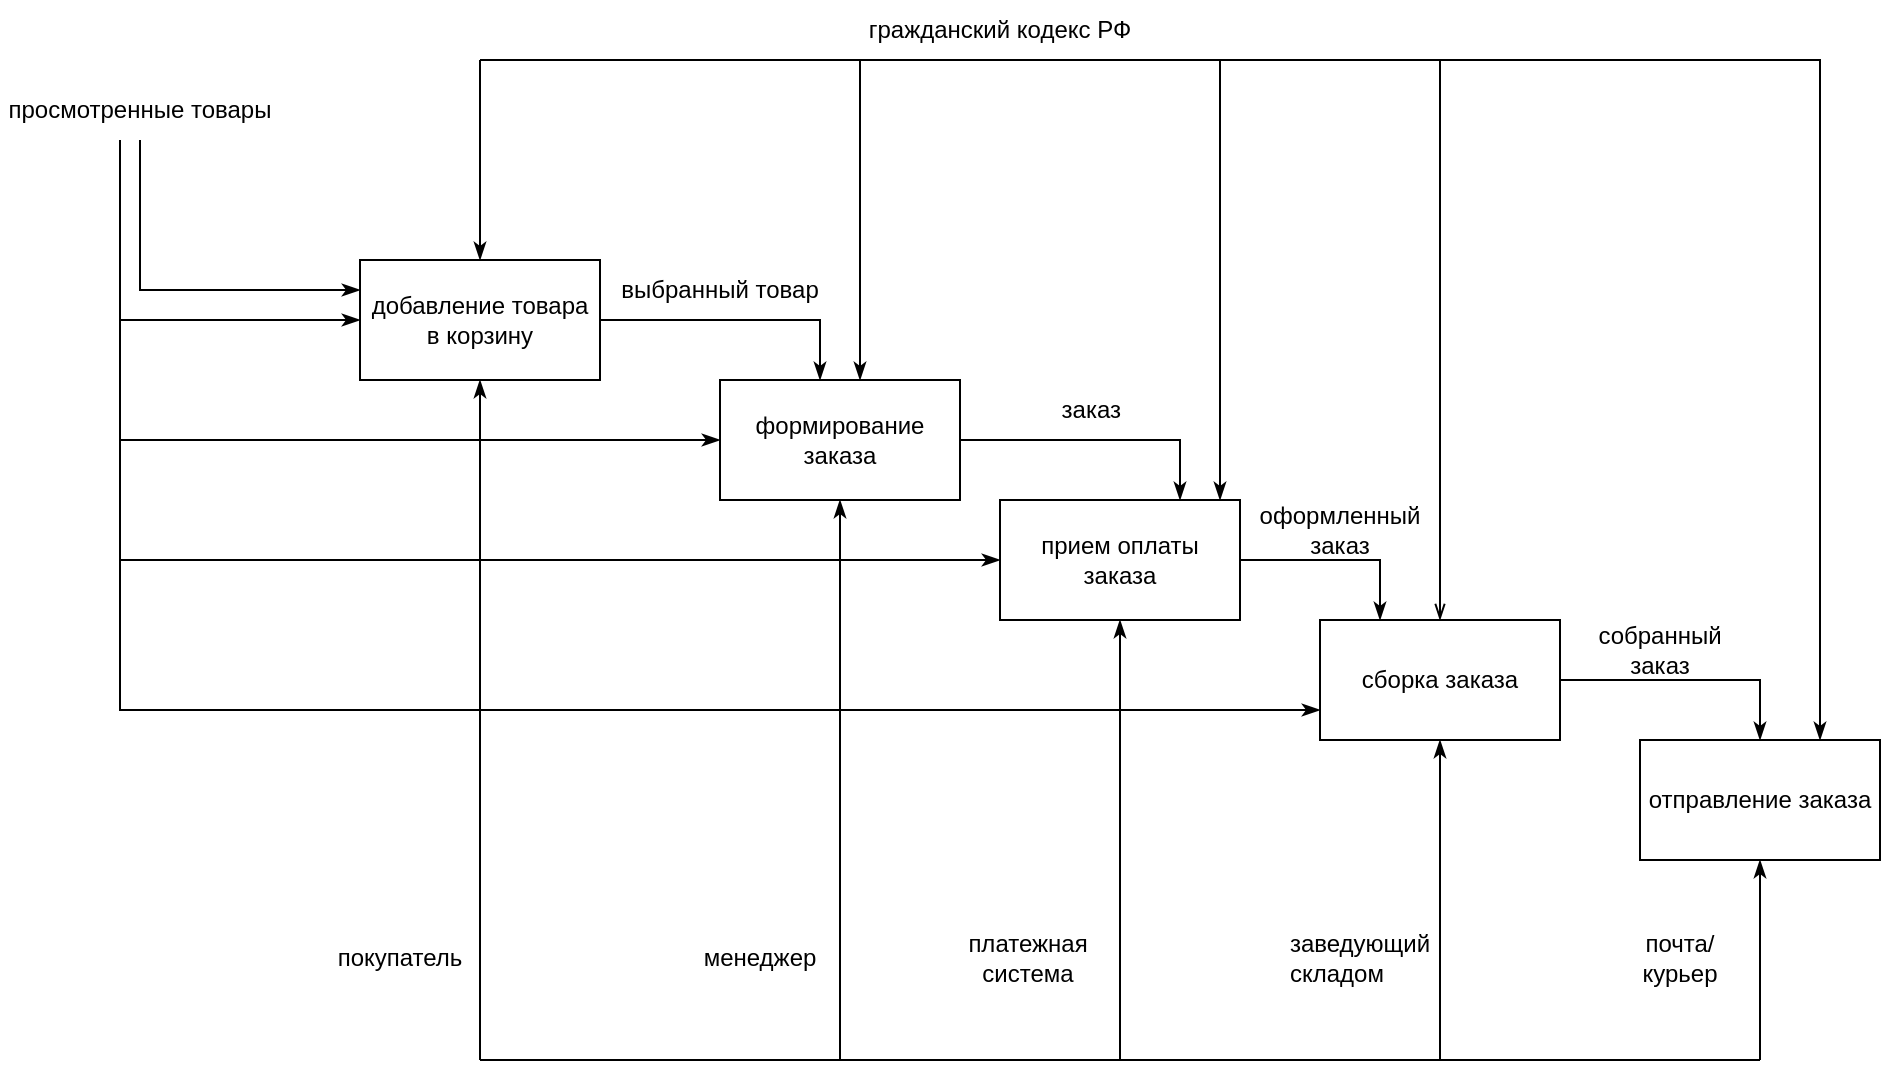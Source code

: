 <mxfile version="20.7.4" type="github">
  <diagram id="glhK0zOpFnoQOq7FCIw7" name="Страница 1">
    <mxGraphModel dx="1673" dy="511" grid="1" gridSize="10" guides="1" tooltips="1" connect="1" arrows="1" fold="1" page="1" pageScale="1" pageWidth="827" pageHeight="1169" math="0" shadow="0">
      <root>
        <mxCell id="0" />
        <mxCell id="1" parent="0" />
        <mxCell id="yz2SOgv6ChgbIjhnNK0O-1" value="гражданский кодекс РФ" style="text;html=1;strokeColor=none;fillColor=none;align=center;verticalAlign=middle;whiteSpace=wrap;rounded=0;" parent="1" vertex="1">
          <mxGeometry x="280" y="90" width="240" height="30" as="geometry" />
        </mxCell>
        <mxCell id="yz2SOgv6ChgbIjhnNK0O-11" style="edgeStyle=orthogonalEdgeStyle;rounded=0;orthogonalLoop=1;jettySize=auto;html=1;endArrow=none;endFill=0;startArrow=classicThin;startFill=1;" parent="1" source="yz2SOgv6ChgbIjhnNK0O-2" edge="1">
          <mxGeometry relative="1" as="geometry">
            <mxPoint x="140" y="120" as="targetPoint" />
          </mxGeometry>
        </mxCell>
        <mxCell id="yz2SOgv6ChgbIjhnNK0O-25" style="edgeStyle=orthogonalEdgeStyle;rounded=0;orthogonalLoop=1;jettySize=auto;html=1;entryX=0.417;entryY=0;entryDx=0;entryDy=0;entryPerimeter=0;startArrow=none;startFill=0;endArrow=classicThin;endFill=1;" parent="1" source="yz2SOgv6ChgbIjhnNK0O-2" target="yz2SOgv6ChgbIjhnNK0O-3" edge="1">
          <mxGeometry relative="1" as="geometry">
            <Array as="points">
              <mxPoint x="310" y="250" />
              <mxPoint x="310" y="280" />
            </Array>
          </mxGeometry>
        </mxCell>
        <mxCell id="l5fiwy4r65FgzJMoBx0N-13" style="edgeStyle=orthogonalEdgeStyle;rounded=0;orthogonalLoop=1;jettySize=auto;html=1;startArrow=classicThin;startFill=1;endArrow=none;endFill=0;" edge="1" parent="1" source="yz2SOgv6ChgbIjhnNK0O-2">
          <mxGeometry relative="1" as="geometry">
            <mxPoint x="140" y="620" as="targetPoint" />
          </mxGeometry>
        </mxCell>
        <mxCell id="yz2SOgv6ChgbIjhnNK0O-2" value="добавление товара в корзину" style="rounded=0;whiteSpace=wrap;html=1;" parent="1" vertex="1">
          <mxGeometry x="80" y="220" width="120" height="60" as="geometry" />
        </mxCell>
        <mxCell id="yz2SOgv6ChgbIjhnNK0O-13" style="edgeStyle=orthogonalEdgeStyle;rounded=0;orthogonalLoop=1;jettySize=auto;html=1;endArrow=none;endFill=0;startArrow=classicThin;startFill=1;" parent="1" source="yz2SOgv6ChgbIjhnNK0O-3" edge="1">
          <mxGeometry relative="1" as="geometry">
            <mxPoint x="300" y="120" as="targetPoint" />
            <Array as="points">
              <mxPoint x="330" y="120" />
            </Array>
          </mxGeometry>
        </mxCell>
        <mxCell id="yz2SOgv6ChgbIjhnNK0O-26" style="edgeStyle=orthogonalEdgeStyle;rounded=0;orthogonalLoop=1;jettySize=auto;html=1;startArrow=none;startFill=0;endArrow=classicThin;endFill=1;" parent="1" source="yz2SOgv6ChgbIjhnNK0O-3" target="yz2SOgv6ChgbIjhnNK0O-4" edge="1">
          <mxGeometry relative="1" as="geometry">
            <Array as="points">
              <mxPoint x="490" y="310" />
            </Array>
          </mxGeometry>
        </mxCell>
        <mxCell id="yz2SOgv6ChgbIjhnNK0O-37" style="edgeStyle=orthogonalEdgeStyle;rounded=0;orthogonalLoop=1;jettySize=auto;html=1;startArrow=classicThin;startFill=1;endArrow=none;endFill=0;" parent="1" source="yz2SOgv6ChgbIjhnNK0O-3" edge="1">
          <mxGeometry relative="1" as="geometry">
            <mxPoint x="-40" y="310" as="targetPoint" />
          </mxGeometry>
        </mxCell>
        <mxCell id="l5fiwy4r65FgzJMoBx0N-9" style="edgeStyle=orthogonalEdgeStyle;rounded=0;orthogonalLoop=1;jettySize=auto;html=1;endArrow=none;endFill=0;startArrow=classicThin;startFill=1;" edge="1" parent="1" source="yz2SOgv6ChgbIjhnNK0O-3">
          <mxGeometry relative="1" as="geometry">
            <mxPoint x="320" y="620" as="targetPoint" />
          </mxGeometry>
        </mxCell>
        <mxCell id="yz2SOgv6ChgbIjhnNK0O-3" value="формирование заказа" style="rounded=0;whiteSpace=wrap;html=1;" parent="1" vertex="1">
          <mxGeometry x="260" y="280" width="120" height="60" as="geometry" />
        </mxCell>
        <mxCell id="yz2SOgv6ChgbIjhnNK0O-15" style="edgeStyle=orthogonalEdgeStyle;rounded=0;orthogonalLoop=1;jettySize=auto;html=1;endArrow=none;endFill=0;startArrow=classicThin;startFill=1;" parent="1" source="yz2SOgv6ChgbIjhnNK0O-4" edge="1">
          <mxGeometry relative="1" as="geometry">
            <mxPoint x="460" y="120" as="targetPoint" />
            <Array as="points">
              <mxPoint x="510" y="120" />
            </Array>
          </mxGeometry>
        </mxCell>
        <mxCell id="yz2SOgv6ChgbIjhnNK0O-27" style="edgeStyle=orthogonalEdgeStyle;rounded=0;orthogonalLoop=1;jettySize=auto;html=1;entryX=0.25;entryY=0;entryDx=0;entryDy=0;startArrow=none;startFill=0;endArrow=classicThin;endFill=1;" parent="1" source="yz2SOgv6ChgbIjhnNK0O-4" target="yz2SOgv6ChgbIjhnNK0O-5" edge="1">
          <mxGeometry relative="1" as="geometry" />
        </mxCell>
        <mxCell id="yz2SOgv6ChgbIjhnNK0O-39" style="edgeStyle=orthogonalEdgeStyle;rounded=0;orthogonalLoop=1;jettySize=auto;html=1;startArrow=classicThin;startFill=1;endArrow=none;endFill=0;" parent="1" source="yz2SOgv6ChgbIjhnNK0O-4" edge="1">
          <mxGeometry relative="1" as="geometry">
            <mxPoint x="-40" y="370" as="targetPoint" />
          </mxGeometry>
        </mxCell>
        <mxCell id="l5fiwy4r65FgzJMoBx0N-12" style="edgeStyle=orthogonalEdgeStyle;rounded=0;orthogonalLoop=1;jettySize=auto;html=1;startArrow=classicThin;startFill=1;endArrow=none;endFill=0;" edge="1" parent="1" source="yz2SOgv6ChgbIjhnNK0O-4">
          <mxGeometry relative="1" as="geometry">
            <mxPoint x="460" y="620" as="targetPoint" />
          </mxGeometry>
        </mxCell>
        <mxCell id="yz2SOgv6ChgbIjhnNK0O-4" value="прием оплаты заказа" style="rounded=0;whiteSpace=wrap;html=1;" parent="1" vertex="1">
          <mxGeometry x="400" y="340" width="120" height="60" as="geometry" />
        </mxCell>
        <mxCell id="yz2SOgv6ChgbIjhnNK0O-17" style="edgeStyle=orthogonalEdgeStyle;rounded=0;orthogonalLoop=1;jettySize=auto;html=1;endArrow=none;endFill=0;startArrow=openThin;startFill=0;" parent="1" source="yz2SOgv6ChgbIjhnNK0O-5" edge="1">
          <mxGeometry relative="1" as="geometry">
            <mxPoint x="620" y="120" as="targetPoint" />
          </mxGeometry>
        </mxCell>
        <mxCell id="l5fiwy4r65FgzJMoBx0N-11" style="edgeStyle=orthogonalEdgeStyle;rounded=0;orthogonalLoop=1;jettySize=auto;html=1;startArrow=classicThin;startFill=1;endArrow=none;endFill=0;" edge="1" parent="1" source="yz2SOgv6ChgbIjhnNK0O-5">
          <mxGeometry relative="1" as="geometry">
            <mxPoint x="620" y="620" as="targetPoint" />
          </mxGeometry>
        </mxCell>
        <mxCell id="l5fiwy4r65FgzJMoBx0N-21" style="edgeStyle=orthogonalEdgeStyle;rounded=0;orthogonalLoop=1;jettySize=auto;html=1;entryX=0.5;entryY=0;entryDx=0;entryDy=0;startArrow=none;startFill=0;endArrow=classicThin;endFill=1;" edge="1" parent="1" source="yz2SOgv6ChgbIjhnNK0O-5" target="l5fiwy4r65FgzJMoBx0N-18">
          <mxGeometry relative="1" as="geometry" />
        </mxCell>
        <mxCell id="yz2SOgv6ChgbIjhnNK0O-5" value="сборка заказа" style="rounded=0;whiteSpace=wrap;html=1;" parent="1" vertex="1">
          <mxGeometry x="560" y="400" width="120" height="60" as="geometry" />
        </mxCell>
        <mxCell id="yz2SOgv6ChgbIjhnNK0O-23" style="edgeStyle=orthogonalEdgeStyle;rounded=0;orthogonalLoop=1;jettySize=auto;html=1;entryX=0;entryY=0.25;entryDx=0;entryDy=0;startArrow=none;startFill=0;endArrow=classicThin;endFill=1;exitX=0.5;exitY=1;exitDx=0;exitDy=0;" parent="1" source="yz2SOgv6ChgbIjhnNK0O-6" target="yz2SOgv6ChgbIjhnNK0O-2" edge="1">
          <mxGeometry relative="1" as="geometry" />
        </mxCell>
        <mxCell id="yz2SOgv6ChgbIjhnNK0O-24" style="edgeStyle=orthogonalEdgeStyle;rounded=0;orthogonalLoop=1;jettySize=auto;html=1;entryX=0;entryY=0.75;entryDx=0;entryDy=0;startArrow=none;startFill=0;endArrow=classicThin;endFill=1;" parent="1" target="yz2SOgv6ChgbIjhnNK0O-5" edge="1">
          <mxGeometry relative="1" as="geometry">
            <Array as="points">
              <mxPoint x="-40" y="160" />
              <mxPoint x="-40" y="445" />
            </Array>
            <mxPoint x="-40" y="170" as="sourcePoint" />
          </mxGeometry>
        </mxCell>
        <mxCell id="yz2SOgv6ChgbIjhnNK0O-6" value="просмотренные товары" style="text;html=1;strokeColor=none;fillColor=none;align=center;verticalAlign=middle;whiteSpace=wrap;rounded=0;" parent="1" vertex="1">
          <mxGeometry x="-100" y="130" width="140" height="30" as="geometry" />
        </mxCell>
        <mxCell id="yz2SOgv6ChgbIjhnNK0O-9" value="" style="endArrow=none;html=1;rounded=0;" parent="1" edge="1">
          <mxGeometry width="50" height="50" relative="1" as="geometry">
            <mxPoint x="140" y="120" as="sourcePoint" />
            <mxPoint x="780" y="120" as="targetPoint" />
          </mxGeometry>
        </mxCell>
        <mxCell id="yz2SOgv6ChgbIjhnNK0O-20" value="собранный &lt;br&gt;заказ" style="text;html=1;strokeColor=none;fillColor=none;align=center;verticalAlign=middle;whiteSpace=wrap;rounded=0;" parent="1" vertex="1">
          <mxGeometry x="670" y="400" width="120" height="30" as="geometry" />
        </mxCell>
        <mxCell id="yz2SOgv6ChgbIjhnNK0O-35" value="" style="endArrow=classicThin;html=1;rounded=0;entryX=0;entryY=0.5;entryDx=0;entryDy=0;endFill=1;" parent="1" target="yz2SOgv6ChgbIjhnNK0O-2" edge="1">
          <mxGeometry width="50" height="50" relative="1" as="geometry">
            <mxPoint x="-40" y="250" as="sourcePoint" />
            <mxPoint x="70" y="250" as="targetPoint" />
          </mxGeometry>
        </mxCell>
        <mxCell id="l5fiwy4r65FgzJMoBx0N-3" value="выбранный товар" style="text;html=1;strokeColor=none;fillColor=none;align=center;verticalAlign=middle;whiteSpace=wrap;rounded=0;" vertex="1" parent="1">
          <mxGeometry x="200" y="220" width="120" height="30" as="geometry" />
        </mxCell>
        <mxCell id="l5fiwy4r65FgzJMoBx0N-7" value="&amp;nbsp;заказ" style="text;html=1;strokeColor=none;fillColor=none;align=center;verticalAlign=middle;whiteSpace=wrap;rounded=0;" vertex="1" parent="1">
          <mxGeometry x="414" y="280" width="60" height="30" as="geometry" />
        </mxCell>
        <mxCell id="l5fiwy4r65FgzJMoBx0N-8" value="оформленный заказ" style="text;html=1;strokeColor=none;fillColor=none;align=center;verticalAlign=middle;whiteSpace=wrap;rounded=0;" vertex="1" parent="1">
          <mxGeometry x="540" y="340" width="60" height="30" as="geometry" />
        </mxCell>
        <mxCell id="l5fiwy4r65FgzJMoBx0N-10" value="" style="endArrow=none;html=1;rounded=0;endFill=0;" edge="1" parent="1">
          <mxGeometry width="50" height="50" relative="1" as="geometry">
            <mxPoint x="140" y="620" as="sourcePoint" />
            <mxPoint x="780" y="620" as="targetPoint" />
          </mxGeometry>
        </mxCell>
        <mxCell id="l5fiwy4r65FgzJMoBx0N-14" value="покупатель" style="text;html=1;strokeColor=none;fillColor=none;align=center;verticalAlign=middle;whiteSpace=wrap;rounded=0;" vertex="1" parent="1">
          <mxGeometry x="70" y="554" width="60" height="30" as="geometry" />
        </mxCell>
        <mxCell id="l5fiwy4r65FgzJMoBx0N-15" value="менеджер" style="text;html=1;strokeColor=none;fillColor=none;align=center;verticalAlign=middle;whiteSpace=wrap;rounded=0;" vertex="1" parent="1">
          <mxGeometry x="250" y="554" width="60" height="30" as="geometry" />
        </mxCell>
        <mxCell id="l5fiwy4r65FgzJMoBx0N-16" value="платежная система" style="text;html=1;strokeColor=none;fillColor=none;align=center;verticalAlign=middle;whiteSpace=wrap;rounded=0;" vertex="1" parent="1">
          <mxGeometry x="384" y="554" width="60" height="30" as="geometry" />
        </mxCell>
        <mxCell id="l5fiwy4r65FgzJMoBx0N-17" value="&lt;div style=&quot;text-align: start;&quot;&gt;заведующий складом&lt;/div&gt;" style="text;html=1;strokeColor=none;fillColor=none;align=center;verticalAlign=middle;whiteSpace=wrap;rounded=0;" vertex="1" parent="1">
          <mxGeometry x="550" y="554" width="60" height="30" as="geometry" />
        </mxCell>
        <mxCell id="l5fiwy4r65FgzJMoBx0N-22" style="edgeStyle=orthogonalEdgeStyle;rounded=0;orthogonalLoop=1;jettySize=auto;html=1;startArrow=classicThin;startFill=1;endArrow=none;endFill=0;" edge="1" parent="1" source="l5fiwy4r65FgzJMoBx0N-18">
          <mxGeometry relative="1" as="geometry">
            <mxPoint x="780.0" y="120" as="targetPoint" />
            <Array as="points">
              <mxPoint x="810" y="120" />
            </Array>
          </mxGeometry>
        </mxCell>
        <mxCell id="l5fiwy4r65FgzJMoBx0N-23" style="edgeStyle=orthogonalEdgeStyle;rounded=0;orthogonalLoop=1;jettySize=auto;html=1;startArrow=classicThin;startFill=1;endArrow=none;endFill=0;" edge="1" parent="1" source="l5fiwy4r65FgzJMoBx0N-18">
          <mxGeometry relative="1" as="geometry">
            <mxPoint x="780.0" y="620" as="targetPoint" />
          </mxGeometry>
        </mxCell>
        <mxCell id="l5fiwy4r65FgzJMoBx0N-18" value="отправление заказа" style="rounded=0;whiteSpace=wrap;html=1;" vertex="1" parent="1">
          <mxGeometry x="720" y="460" width="120" height="60" as="geometry" />
        </mxCell>
        <mxCell id="l5fiwy4r65FgzJMoBx0N-24" value="почта/курьер" style="text;html=1;strokeColor=none;fillColor=none;align=center;verticalAlign=middle;whiteSpace=wrap;rounded=0;" vertex="1" parent="1">
          <mxGeometry x="710" y="554" width="60" height="30" as="geometry" />
        </mxCell>
      </root>
    </mxGraphModel>
  </diagram>
</mxfile>
